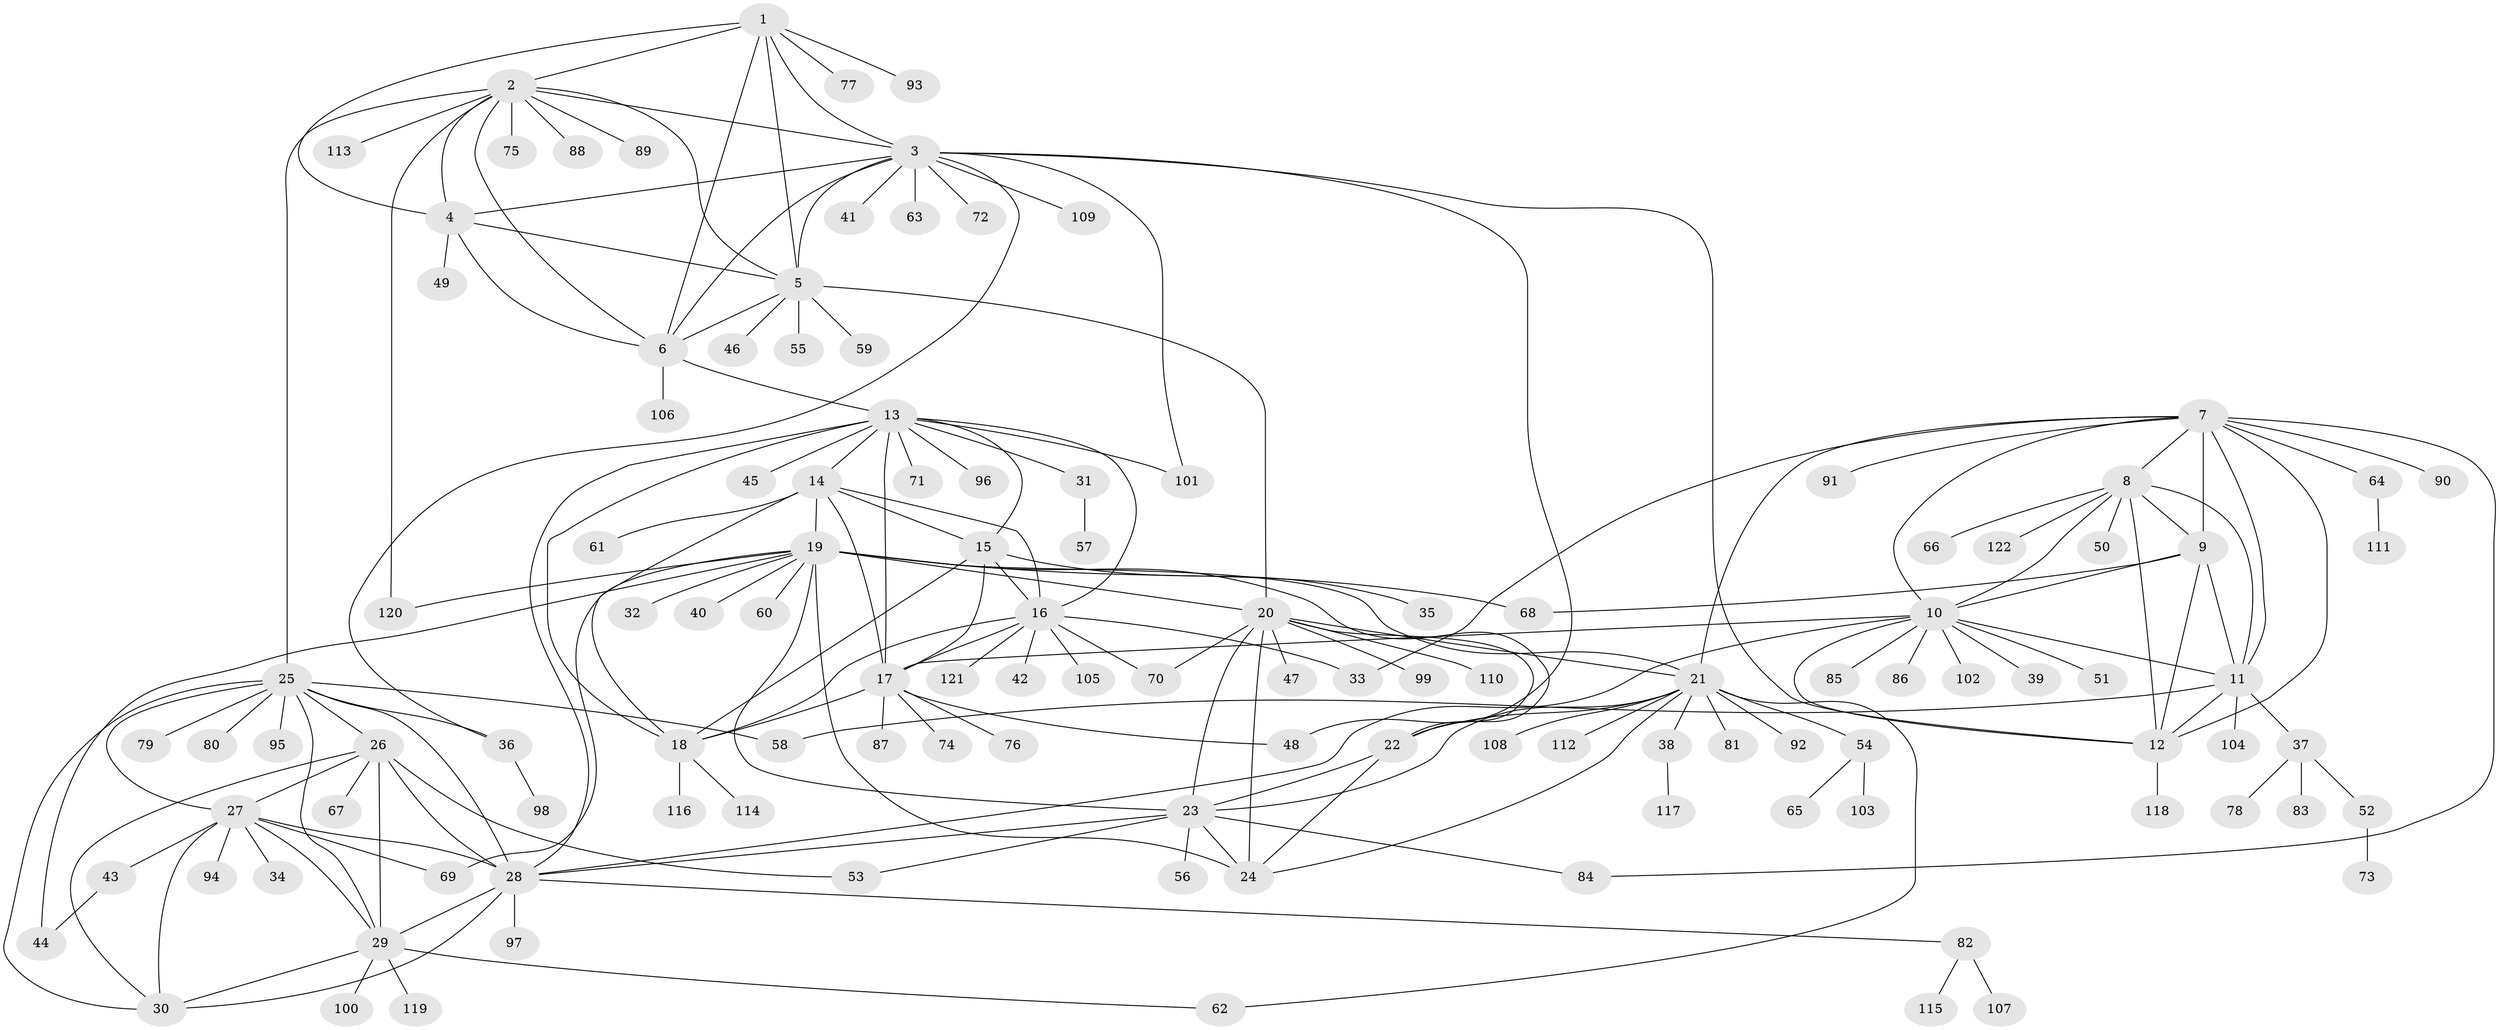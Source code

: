 // Generated by graph-tools (version 1.1) at 2025/15/03/09/25 04:15:45]
// undirected, 122 vertices, 190 edges
graph export_dot {
graph [start="1"]
  node [color=gray90,style=filled];
  1;
  2;
  3;
  4;
  5;
  6;
  7;
  8;
  9;
  10;
  11;
  12;
  13;
  14;
  15;
  16;
  17;
  18;
  19;
  20;
  21;
  22;
  23;
  24;
  25;
  26;
  27;
  28;
  29;
  30;
  31;
  32;
  33;
  34;
  35;
  36;
  37;
  38;
  39;
  40;
  41;
  42;
  43;
  44;
  45;
  46;
  47;
  48;
  49;
  50;
  51;
  52;
  53;
  54;
  55;
  56;
  57;
  58;
  59;
  60;
  61;
  62;
  63;
  64;
  65;
  66;
  67;
  68;
  69;
  70;
  71;
  72;
  73;
  74;
  75;
  76;
  77;
  78;
  79;
  80;
  81;
  82;
  83;
  84;
  85;
  86;
  87;
  88;
  89;
  90;
  91;
  92;
  93;
  94;
  95;
  96;
  97;
  98;
  99;
  100;
  101;
  102;
  103;
  104;
  105;
  106;
  107;
  108;
  109;
  110;
  111;
  112;
  113;
  114;
  115;
  116;
  117;
  118;
  119;
  120;
  121;
  122;
  1 -- 2;
  1 -- 3;
  1 -- 4;
  1 -- 5;
  1 -- 6;
  1 -- 77;
  1 -- 93;
  2 -- 3;
  2 -- 4;
  2 -- 5;
  2 -- 6;
  2 -- 25;
  2 -- 75;
  2 -- 88;
  2 -- 89;
  2 -- 113;
  2 -- 120;
  3 -- 4;
  3 -- 5;
  3 -- 6;
  3 -- 12;
  3 -- 36;
  3 -- 41;
  3 -- 48;
  3 -- 63;
  3 -- 72;
  3 -- 101;
  3 -- 109;
  4 -- 5;
  4 -- 6;
  4 -- 49;
  5 -- 6;
  5 -- 20;
  5 -- 46;
  5 -- 55;
  5 -- 59;
  6 -- 13;
  6 -- 106;
  7 -- 8;
  7 -- 9;
  7 -- 10;
  7 -- 11;
  7 -- 12;
  7 -- 21;
  7 -- 33;
  7 -- 64;
  7 -- 84;
  7 -- 90;
  7 -- 91;
  8 -- 9;
  8 -- 10;
  8 -- 11;
  8 -- 12;
  8 -- 50;
  8 -- 66;
  8 -- 122;
  9 -- 10;
  9 -- 11;
  9 -- 12;
  9 -- 68;
  10 -- 11;
  10 -- 12;
  10 -- 17;
  10 -- 28;
  10 -- 39;
  10 -- 51;
  10 -- 85;
  10 -- 86;
  10 -- 102;
  11 -- 12;
  11 -- 37;
  11 -- 58;
  11 -- 104;
  12 -- 118;
  13 -- 14;
  13 -- 15;
  13 -- 16;
  13 -- 17;
  13 -- 18;
  13 -- 28;
  13 -- 31;
  13 -- 45;
  13 -- 71;
  13 -- 96;
  13 -- 101;
  14 -- 15;
  14 -- 16;
  14 -- 17;
  14 -- 18;
  14 -- 19;
  14 -- 61;
  15 -- 16;
  15 -- 17;
  15 -- 18;
  15 -- 35;
  16 -- 17;
  16 -- 18;
  16 -- 33;
  16 -- 42;
  16 -- 70;
  16 -- 105;
  16 -- 121;
  17 -- 18;
  17 -- 48;
  17 -- 74;
  17 -- 76;
  17 -- 87;
  18 -- 114;
  18 -- 116;
  19 -- 20;
  19 -- 21;
  19 -- 22;
  19 -- 23;
  19 -- 24;
  19 -- 32;
  19 -- 40;
  19 -- 44;
  19 -- 60;
  19 -- 68;
  19 -- 69;
  19 -- 120;
  20 -- 21;
  20 -- 22;
  20 -- 23;
  20 -- 24;
  20 -- 47;
  20 -- 70;
  20 -- 99;
  20 -- 110;
  21 -- 22;
  21 -- 23;
  21 -- 24;
  21 -- 38;
  21 -- 54;
  21 -- 62;
  21 -- 81;
  21 -- 92;
  21 -- 108;
  21 -- 112;
  22 -- 23;
  22 -- 24;
  23 -- 24;
  23 -- 28;
  23 -- 53;
  23 -- 56;
  23 -- 84;
  25 -- 26;
  25 -- 27;
  25 -- 28;
  25 -- 29;
  25 -- 30;
  25 -- 36;
  25 -- 58;
  25 -- 79;
  25 -- 80;
  25 -- 95;
  26 -- 27;
  26 -- 28;
  26 -- 29;
  26 -- 30;
  26 -- 53;
  26 -- 67;
  27 -- 28;
  27 -- 29;
  27 -- 30;
  27 -- 34;
  27 -- 43;
  27 -- 69;
  27 -- 94;
  28 -- 29;
  28 -- 30;
  28 -- 82;
  28 -- 97;
  29 -- 30;
  29 -- 62;
  29 -- 100;
  29 -- 119;
  31 -- 57;
  36 -- 98;
  37 -- 52;
  37 -- 78;
  37 -- 83;
  38 -- 117;
  43 -- 44;
  52 -- 73;
  54 -- 65;
  54 -- 103;
  64 -- 111;
  82 -- 107;
  82 -- 115;
}
